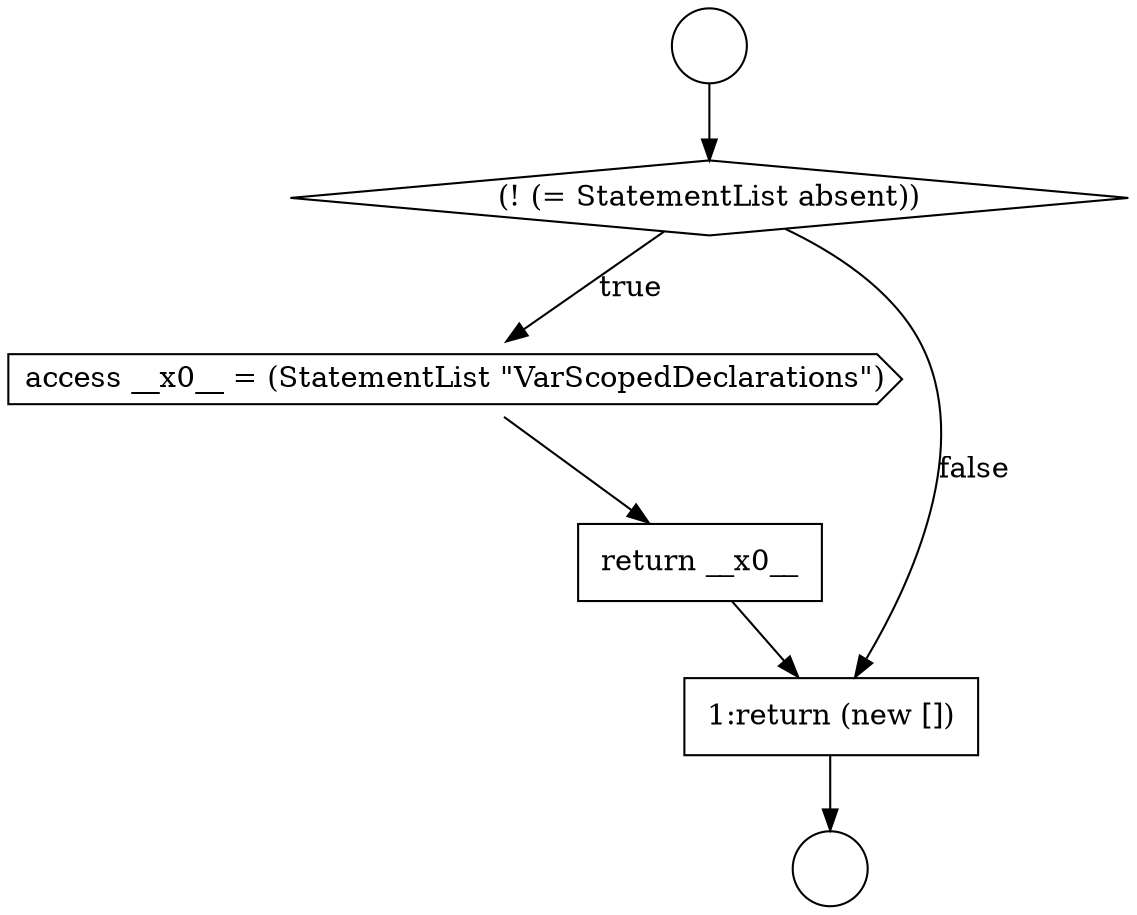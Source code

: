 digraph {
  node7322 [shape=circle label=" " color="black" fillcolor="white" style=filled]
  node7326 [shape=none, margin=0, label=<<font color="black">
    <table border="0" cellborder="1" cellspacing="0" cellpadding="10">
      <tr><td align="left">return __x0__</td></tr>
    </table>
  </font>> color="black" fillcolor="white" style=filled]
  node7325 [shape=cds, label=<<font color="black">access __x0__ = (StatementList &quot;VarScopedDeclarations&quot;)</font>> color="black" fillcolor="white" style=filled]
  node7324 [shape=diamond, label=<<font color="black">(! (= StatementList absent))</font>> color="black" fillcolor="white" style=filled]
  node7327 [shape=none, margin=0, label=<<font color="black">
    <table border="0" cellborder="1" cellspacing="0" cellpadding="10">
      <tr><td align="left">1:return (new [])</td></tr>
    </table>
  </font>> color="black" fillcolor="white" style=filled]
  node7323 [shape=circle label=" " color="black" fillcolor="white" style=filled]
  node7324 -> node7325 [label=<<font color="black">true</font>> color="black"]
  node7324 -> node7327 [label=<<font color="black">false</font>> color="black"]
  node7325 -> node7326 [ color="black"]
  node7322 -> node7324 [ color="black"]
  node7327 -> node7323 [ color="black"]
  node7326 -> node7327 [ color="black"]
}
